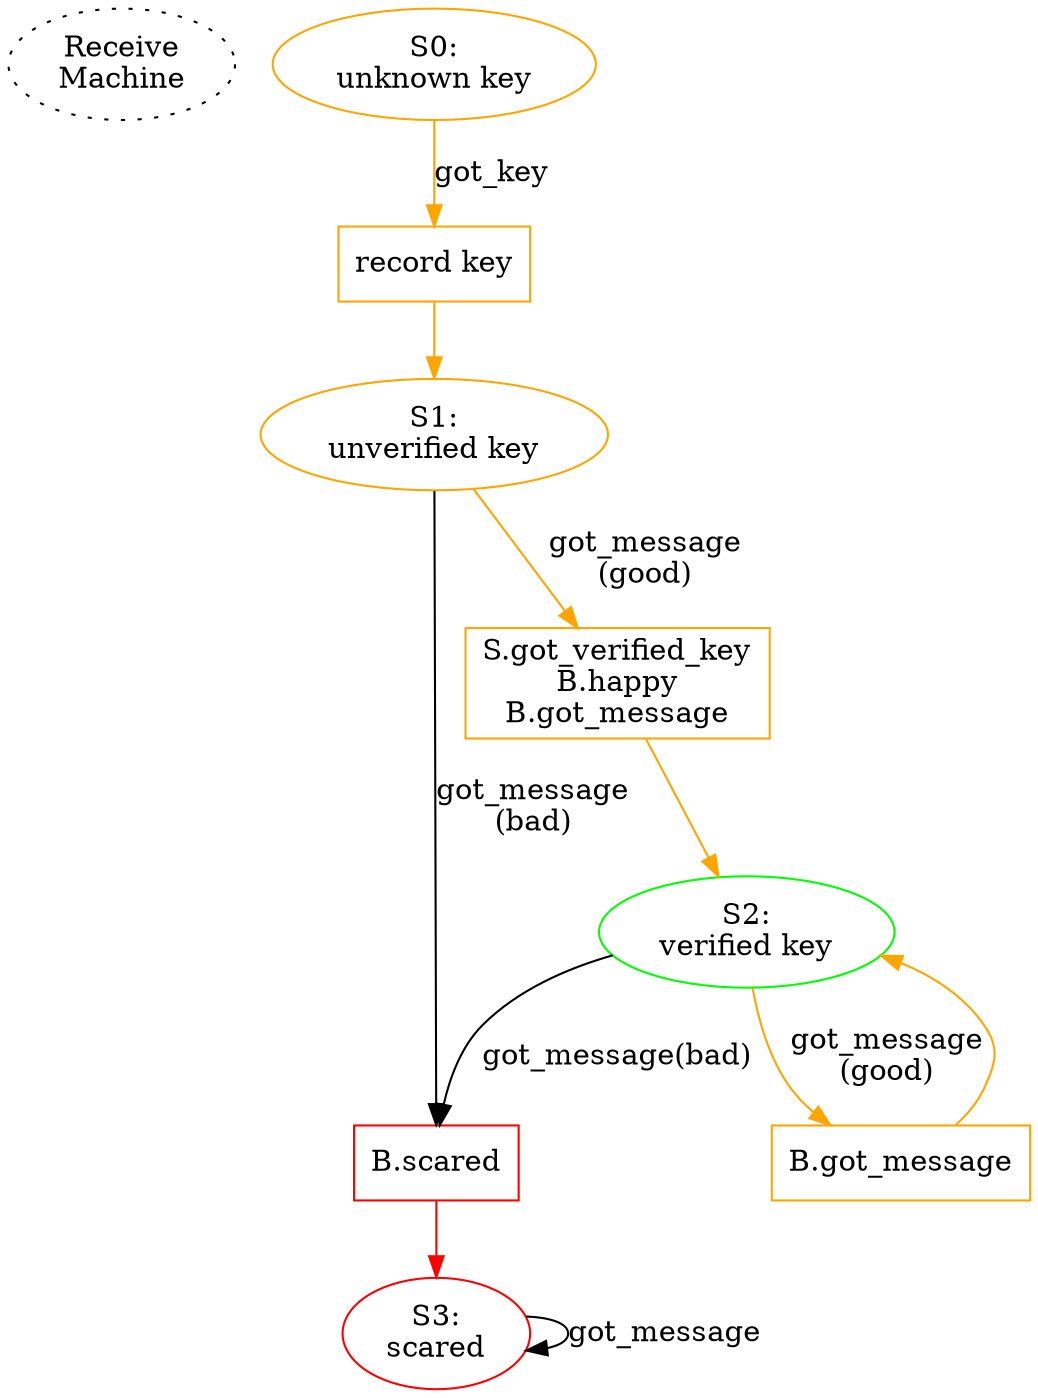 digraph {

        /* could shave a RTT by committing to the nameplate early, before
        finishing the rest of the code input. While the user is still
        typing/completing the code, we claim the nameplate, open the mailbox,
        and retrieve the peer's PAKE message. Then as soon as the user
        finishes entering the code, we build our own PAKE message, send PAKE,
        compute the key, send VERSION. Starting from the Return, this saves
        two round trips. OTOH it adds consequences to hitting Tab. */

        start [label="Receive\nMachine" style="dotted"]

        S0 [label="S0:\nunknown key" color="orange"]
        S0 -> P0_got_key [label="got_key" color="orange"]

        P0_got_key [shape="box" label="record key" color="orange"]
        P0_got_key -> S1 [color="orange"]

        S1 [label="S1:\nunverified key" color="orange"]
        S1 -> P_mood_scary [label="got_message\n(bad)"]
        S1 -> P1_accept_msg [label="got_message\n(good)" color="orange"]
        P1_accept_msg [shape="box" label="S.got_verified_key\nB.happy\nB.got_message"
                       color="orange"]
        P1_accept_msg -> S2 [color="orange"]

        S2 [label="S2:\nverified key" color="green"]

        S2 -> P2_accept_msg [label="got_message\n(good)" color="orange"]
        S2 -> P_mood_scary [label="got_message(bad)"]

        P2_accept_msg [label="B.got_message" shape="box" color="orange"]
        P2_accept_msg -> S2 [color="orange"]

        P_mood_scary [shape="box" label="B.scared" color="red"]
        P_mood_scary -> S3 [color="red"]

        S3 [label="S3:\nscared" color="red"]
        S3 -> S3 [label="got_message"]
}

